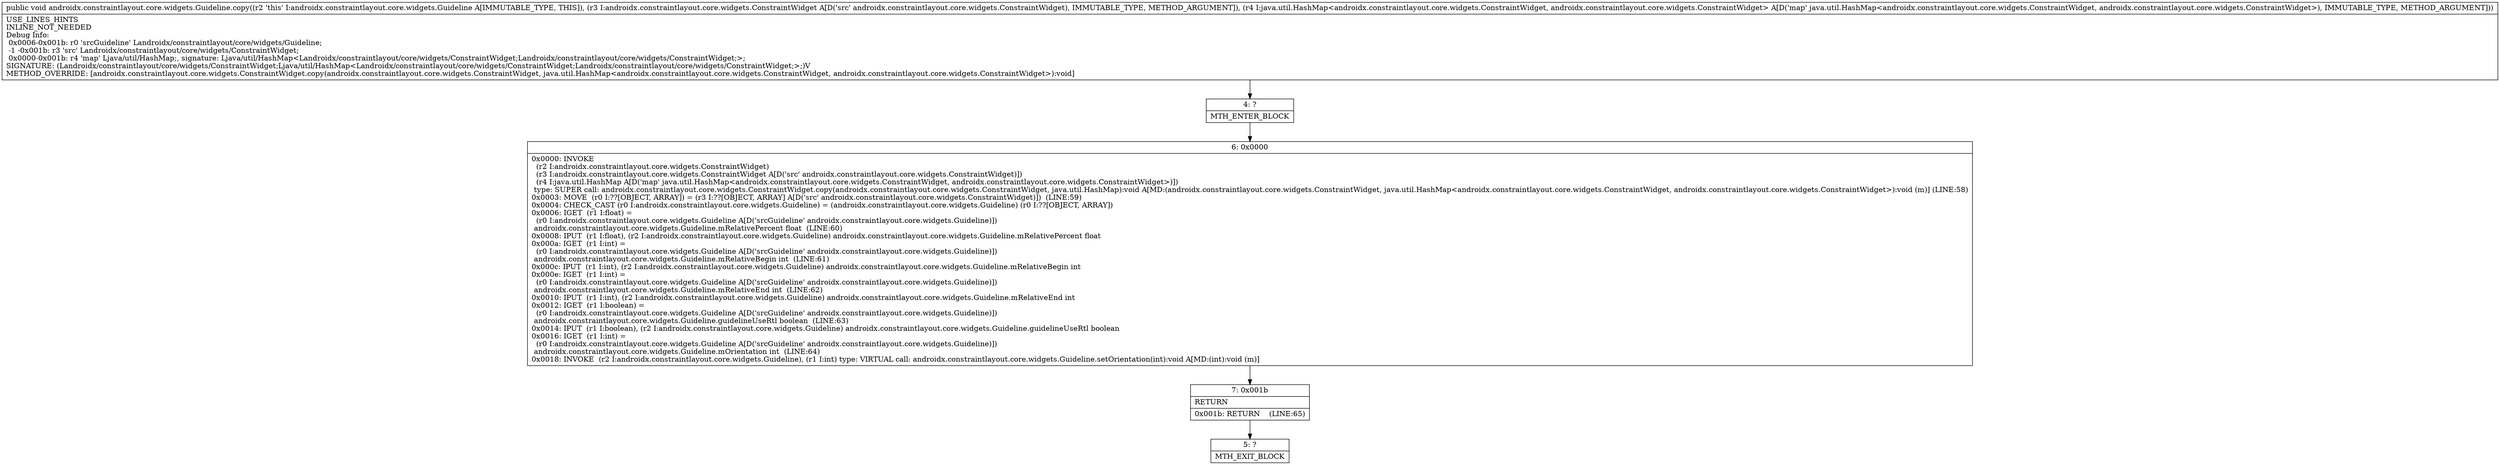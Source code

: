 digraph "CFG forandroidx.constraintlayout.core.widgets.Guideline.copy(Landroidx\/constraintlayout\/core\/widgets\/ConstraintWidget;Ljava\/util\/HashMap;)V" {
Node_4 [shape=record,label="{4\:\ ?|MTH_ENTER_BLOCK\l}"];
Node_6 [shape=record,label="{6\:\ 0x0000|0x0000: INVOKE  \l  (r2 I:androidx.constraintlayout.core.widgets.ConstraintWidget)\l  (r3 I:androidx.constraintlayout.core.widgets.ConstraintWidget A[D('src' androidx.constraintlayout.core.widgets.ConstraintWidget)])\l  (r4 I:java.util.HashMap A[D('map' java.util.HashMap\<androidx.constraintlayout.core.widgets.ConstraintWidget, androidx.constraintlayout.core.widgets.ConstraintWidget\>)])\l type: SUPER call: androidx.constraintlayout.core.widgets.ConstraintWidget.copy(androidx.constraintlayout.core.widgets.ConstraintWidget, java.util.HashMap):void A[MD:(androidx.constraintlayout.core.widgets.ConstraintWidget, java.util.HashMap\<androidx.constraintlayout.core.widgets.ConstraintWidget, androidx.constraintlayout.core.widgets.ConstraintWidget\>):void (m)] (LINE:58)\l0x0003: MOVE  (r0 I:??[OBJECT, ARRAY]) = (r3 I:??[OBJECT, ARRAY] A[D('src' androidx.constraintlayout.core.widgets.ConstraintWidget)])  (LINE:59)\l0x0004: CHECK_CAST (r0 I:androidx.constraintlayout.core.widgets.Guideline) = (androidx.constraintlayout.core.widgets.Guideline) (r0 I:??[OBJECT, ARRAY]) \l0x0006: IGET  (r1 I:float) = \l  (r0 I:androidx.constraintlayout.core.widgets.Guideline A[D('srcGuideline' androidx.constraintlayout.core.widgets.Guideline)])\l androidx.constraintlayout.core.widgets.Guideline.mRelativePercent float  (LINE:60)\l0x0008: IPUT  (r1 I:float), (r2 I:androidx.constraintlayout.core.widgets.Guideline) androidx.constraintlayout.core.widgets.Guideline.mRelativePercent float \l0x000a: IGET  (r1 I:int) = \l  (r0 I:androidx.constraintlayout.core.widgets.Guideline A[D('srcGuideline' androidx.constraintlayout.core.widgets.Guideline)])\l androidx.constraintlayout.core.widgets.Guideline.mRelativeBegin int  (LINE:61)\l0x000c: IPUT  (r1 I:int), (r2 I:androidx.constraintlayout.core.widgets.Guideline) androidx.constraintlayout.core.widgets.Guideline.mRelativeBegin int \l0x000e: IGET  (r1 I:int) = \l  (r0 I:androidx.constraintlayout.core.widgets.Guideline A[D('srcGuideline' androidx.constraintlayout.core.widgets.Guideline)])\l androidx.constraintlayout.core.widgets.Guideline.mRelativeEnd int  (LINE:62)\l0x0010: IPUT  (r1 I:int), (r2 I:androidx.constraintlayout.core.widgets.Guideline) androidx.constraintlayout.core.widgets.Guideline.mRelativeEnd int \l0x0012: IGET  (r1 I:boolean) = \l  (r0 I:androidx.constraintlayout.core.widgets.Guideline A[D('srcGuideline' androidx.constraintlayout.core.widgets.Guideline)])\l androidx.constraintlayout.core.widgets.Guideline.guidelineUseRtl boolean  (LINE:63)\l0x0014: IPUT  (r1 I:boolean), (r2 I:androidx.constraintlayout.core.widgets.Guideline) androidx.constraintlayout.core.widgets.Guideline.guidelineUseRtl boolean \l0x0016: IGET  (r1 I:int) = \l  (r0 I:androidx.constraintlayout.core.widgets.Guideline A[D('srcGuideline' androidx.constraintlayout.core.widgets.Guideline)])\l androidx.constraintlayout.core.widgets.Guideline.mOrientation int  (LINE:64)\l0x0018: INVOKE  (r2 I:androidx.constraintlayout.core.widgets.Guideline), (r1 I:int) type: VIRTUAL call: androidx.constraintlayout.core.widgets.Guideline.setOrientation(int):void A[MD:(int):void (m)]\l}"];
Node_7 [shape=record,label="{7\:\ 0x001b|RETURN\l|0x001b: RETURN    (LINE:65)\l}"];
Node_5 [shape=record,label="{5\:\ ?|MTH_EXIT_BLOCK\l}"];
MethodNode[shape=record,label="{public void androidx.constraintlayout.core.widgets.Guideline.copy((r2 'this' I:androidx.constraintlayout.core.widgets.Guideline A[IMMUTABLE_TYPE, THIS]), (r3 I:androidx.constraintlayout.core.widgets.ConstraintWidget A[D('src' androidx.constraintlayout.core.widgets.ConstraintWidget), IMMUTABLE_TYPE, METHOD_ARGUMENT]), (r4 I:java.util.HashMap\<androidx.constraintlayout.core.widgets.ConstraintWidget, androidx.constraintlayout.core.widgets.ConstraintWidget\> A[D('map' java.util.HashMap\<androidx.constraintlayout.core.widgets.ConstraintWidget, androidx.constraintlayout.core.widgets.ConstraintWidget\>), IMMUTABLE_TYPE, METHOD_ARGUMENT]))  | USE_LINES_HINTS\lINLINE_NOT_NEEDED\lDebug Info:\l  0x0006\-0x001b: r0 'srcGuideline' Landroidx\/constraintlayout\/core\/widgets\/Guideline;\l  \-1 \-0x001b: r3 'src' Landroidx\/constraintlayout\/core\/widgets\/ConstraintWidget;\l  0x0000\-0x001b: r4 'map' Ljava\/util\/HashMap;, signature: Ljava\/util\/HashMap\<Landroidx\/constraintlayout\/core\/widgets\/ConstraintWidget;Landroidx\/constraintlayout\/core\/widgets\/ConstraintWidget;\>;\lSIGNATURE: (Landroidx\/constraintlayout\/core\/widgets\/ConstraintWidget;Ljava\/util\/HashMap\<Landroidx\/constraintlayout\/core\/widgets\/ConstraintWidget;Landroidx\/constraintlayout\/core\/widgets\/ConstraintWidget;\>;)V\lMETHOD_OVERRIDE: [androidx.constraintlayout.core.widgets.ConstraintWidget.copy(androidx.constraintlayout.core.widgets.ConstraintWidget, java.util.HashMap\<androidx.constraintlayout.core.widgets.ConstraintWidget, androidx.constraintlayout.core.widgets.ConstraintWidget\>):void]\l}"];
MethodNode -> Node_4;Node_4 -> Node_6;
Node_6 -> Node_7;
Node_7 -> Node_5;
}

